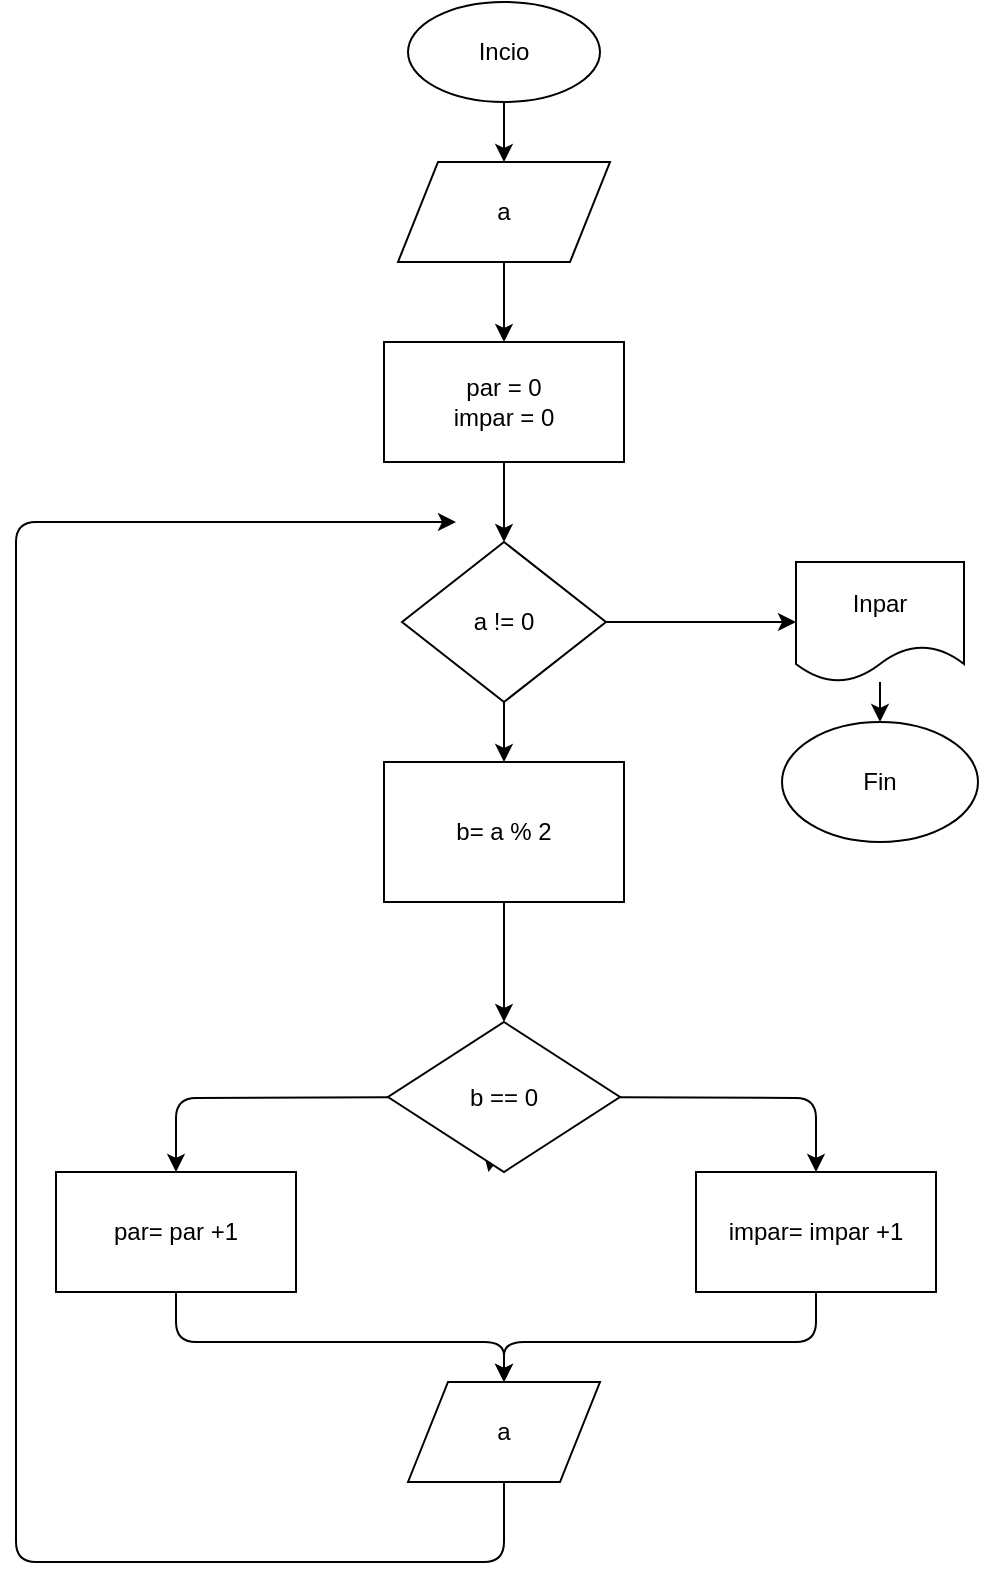 <mxfile>
    <diagram id="pc_HZrsdJG0ULyBH9S41" name="Página-1">
        <mxGraphModel dx="1204" dy="800" grid="1" gridSize="10" guides="1" tooltips="1" connect="1" arrows="1" fold="1" page="1" pageScale="1" pageWidth="827" pageHeight="1169" math="0" shadow="0">
            <root>
                <mxCell id="0"/>
                <mxCell id="1" parent="0"/>
                <mxCell id="4" value="" style="edgeStyle=none;html=1;" edge="1" parent="1" source="2" target="3">
                    <mxGeometry relative="1" as="geometry"/>
                </mxCell>
                <mxCell id="2" value="Incio" style="ellipse;whiteSpace=wrap;html=1;" vertex="1" parent="1">
                    <mxGeometry x="366" y="60" width="96" height="50" as="geometry"/>
                </mxCell>
                <mxCell id="6" value="" style="edgeStyle=none;html=1;" edge="1" parent="1" source="3" target="5">
                    <mxGeometry relative="1" as="geometry"/>
                </mxCell>
                <mxCell id="3" value="a" style="shape=parallelogram;perimeter=parallelogramPerimeter;whiteSpace=wrap;html=1;fixedSize=1;" vertex="1" parent="1">
                    <mxGeometry x="361" y="140" width="106" height="50" as="geometry"/>
                </mxCell>
                <mxCell id="8" value="" style="edgeStyle=none;html=1;" edge="1" parent="1" source="5" target="7">
                    <mxGeometry relative="1" as="geometry"/>
                </mxCell>
                <mxCell id="5" value="par = 0&lt;br&gt;impar = 0" style="whiteSpace=wrap;html=1;" vertex="1" parent="1">
                    <mxGeometry x="354" y="230" width="120" height="60" as="geometry"/>
                </mxCell>
                <mxCell id="11" value="" style="edgeStyle=none;html=1;" edge="1" parent="1" source="7" target="10">
                    <mxGeometry relative="1" as="geometry"/>
                </mxCell>
                <mxCell id="13" value="" style="edgeStyle=none;html=1;" edge="1" parent="1" source="7" target="12">
                    <mxGeometry relative="1" as="geometry"/>
                </mxCell>
                <mxCell id="7" value="a != 0" style="rhombus;whiteSpace=wrap;html=1;" vertex="1" parent="1">
                    <mxGeometry x="363" y="330" width="102" height="80" as="geometry"/>
                </mxCell>
                <mxCell id="17" value="" style="edgeStyle=none;html=1;" edge="1" parent="1" source="10" target="16">
                    <mxGeometry relative="1" as="geometry"/>
                </mxCell>
                <mxCell id="10" value="b= a % 2" style="whiteSpace=wrap;html=1;" vertex="1" parent="1">
                    <mxGeometry x="354" y="440" width="120" height="70" as="geometry"/>
                </mxCell>
                <mxCell id="15" value="" style="edgeStyle=none;html=1;" edge="1" parent="1" source="12" target="14">
                    <mxGeometry relative="1" as="geometry"/>
                </mxCell>
                <mxCell id="12" value="Inpar" style="shape=document;whiteSpace=wrap;html=1;boundedLbl=1;" vertex="1" parent="1">
                    <mxGeometry x="560" y="340" width="84" height="60" as="geometry"/>
                </mxCell>
                <mxCell id="14" value="Fin" style="ellipse;whiteSpace=wrap;html=1;" vertex="1" parent="1">
                    <mxGeometry x="553" y="420" width="98" height="60" as="geometry"/>
                </mxCell>
                <mxCell id="19" value="" style="edgeStyle=none;html=1;" edge="1" parent="1" source="16" target="18">
                    <mxGeometry relative="1" as="geometry">
                        <Array as="points">
                            <mxPoint x="250" y="608"/>
                        </Array>
                    </mxGeometry>
                </mxCell>
                <mxCell id="21" value="" style="edgeStyle=none;html=1;" edge="1" parent="1" source="16">
                    <mxGeometry relative="1" as="geometry">
                        <mxPoint x="406.222" y="645" as="targetPoint"/>
                    </mxGeometry>
                </mxCell>
                <mxCell id="23" value="" style="edgeStyle=none;html=1;" edge="1" parent="1" source="16" target="22">
                    <mxGeometry relative="1" as="geometry">
                        <Array as="points">
                            <mxPoint x="570" y="608"/>
                        </Array>
                    </mxGeometry>
                </mxCell>
                <mxCell id="16" value="b == 0" style="rhombus;whiteSpace=wrap;html=1;" vertex="1" parent="1">
                    <mxGeometry x="356" y="570" width="116" height="75" as="geometry"/>
                </mxCell>
                <mxCell id="27" style="edgeStyle=none;html=1;entryX=0.5;entryY=0;entryDx=0;entryDy=0;" edge="1" parent="1" source="18" target="24">
                    <mxGeometry relative="1" as="geometry">
                        <Array as="points">
                            <mxPoint x="250" y="730"/>
                            <mxPoint x="414" y="730"/>
                        </Array>
                    </mxGeometry>
                </mxCell>
                <mxCell id="18" value="par= par +1" style="whiteSpace=wrap;html=1;" vertex="1" parent="1">
                    <mxGeometry x="190" y="645" width="120" height="60" as="geometry"/>
                </mxCell>
                <mxCell id="28" style="edgeStyle=none;html=1;entryX=0.5;entryY=0;entryDx=0;entryDy=0;" edge="1" parent="1" source="22" target="24">
                    <mxGeometry relative="1" as="geometry">
                        <Array as="points">
                            <mxPoint x="570" y="730"/>
                            <mxPoint x="414" y="730"/>
                        </Array>
                    </mxGeometry>
                </mxCell>
                <mxCell id="22" value="impar= impar +1" style="whiteSpace=wrap;html=1;" vertex="1" parent="1">
                    <mxGeometry x="510" y="645" width="120" height="60" as="geometry"/>
                </mxCell>
                <mxCell id="30" style="edgeStyle=none;html=1;" edge="1" parent="1" source="24">
                    <mxGeometry relative="1" as="geometry">
                        <mxPoint x="390" y="320" as="targetPoint"/>
                        <Array as="points">
                            <mxPoint x="414" y="840"/>
                            <mxPoint x="170" y="840"/>
                            <mxPoint x="170" y="320"/>
                        </Array>
                    </mxGeometry>
                </mxCell>
                <mxCell id="24" value="a" style="shape=parallelogram;perimeter=parallelogramPerimeter;whiteSpace=wrap;html=1;fixedSize=1;" vertex="1" parent="1">
                    <mxGeometry x="366" y="750" width="96" height="50" as="geometry"/>
                </mxCell>
            </root>
        </mxGraphModel>
    </diagram>
</mxfile>